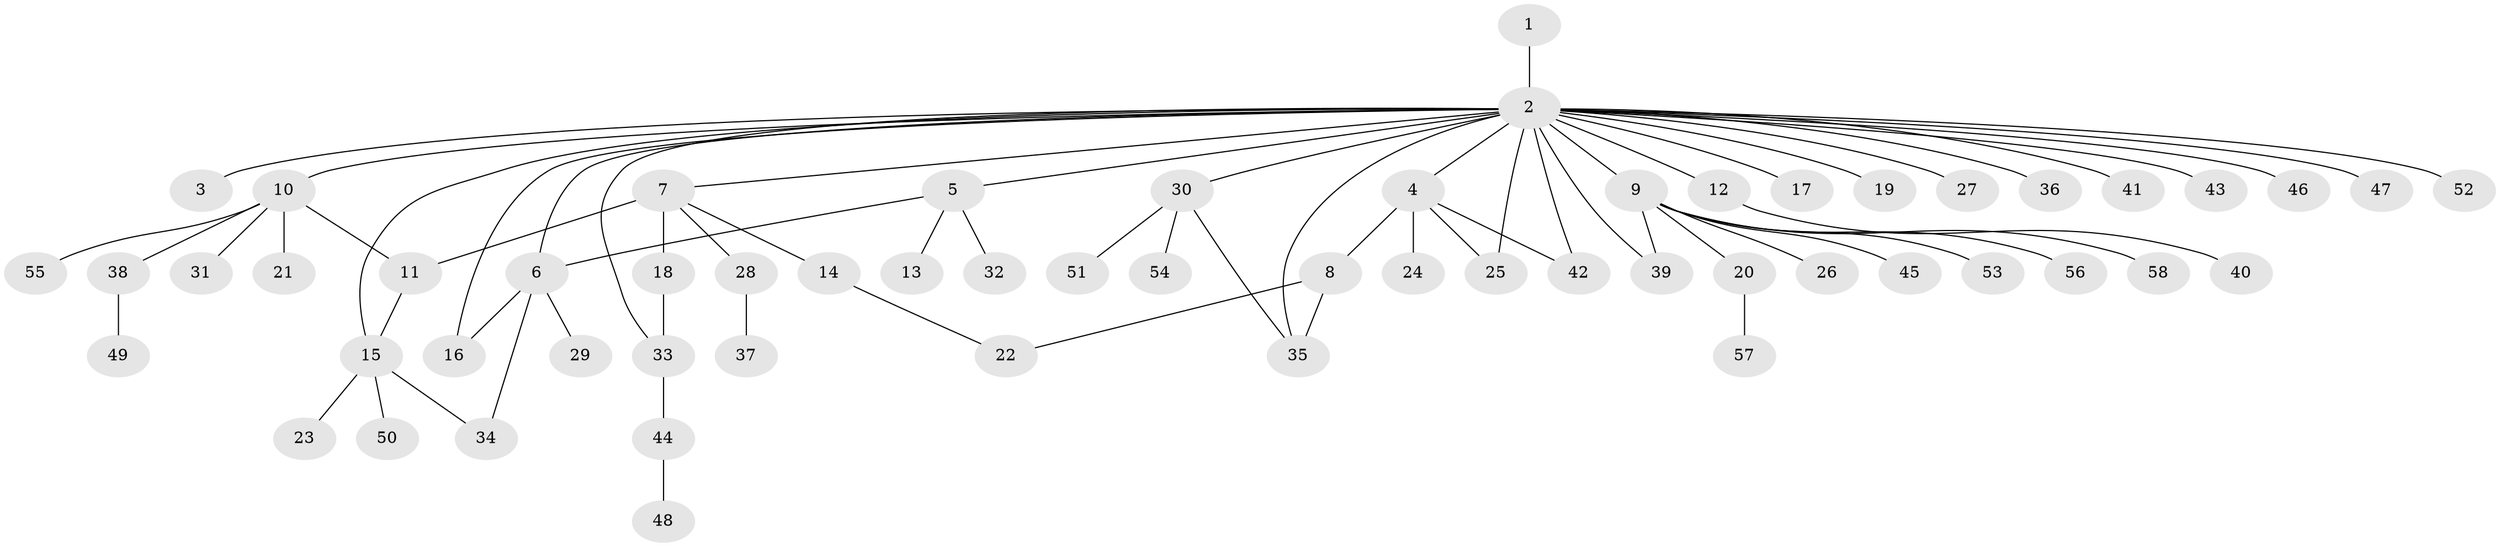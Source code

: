 // original degree distribution, {1: 0.6041666666666666, 29: 0.010416666666666666, 8: 0.010416666666666666, 5: 0.052083333333333336, 6: 0.020833333333333332, 10: 0.010416666666666666, 9: 0.010416666666666666, 7: 0.010416666666666666, 2: 0.1875, 3: 0.08333333333333333}
// Generated by graph-tools (version 1.1) at 2025/50/03/04/25 22:50:23]
// undirected, 58 vertices, 69 edges
graph export_dot {
  node [color=gray90,style=filled];
  1;
  2;
  3;
  4;
  5;
  6;
  7;
  8;
  9;
  10;
  11;
  12;
  13;
  14;
  15;
  16;
  17;
  18;
  19;
  20;
  21;
  22;
  23;
  24;
  25;
  26;
  27;
  28;
  29;
  30;
  31;
  32;
  33;
  34;
  35;
  36;
  37;
  38;
  39;
  40;
  41;
  42;
  43;
  44;
  45;
  46;
  47;
  48;
  49;
  50;
  51;
  52;
  53;
  54;
  55;
  56;
  57;
  58;
  1 -- 2 [weight=1.0];
  2 -- 3 [weight=1.0];
  2 -- 4 [weight=1.0];
  2 -- 5 [weight=1.0];
  2 -- 6 [weight=1.0];
  2 -- 7 [weight=1.0];
  2 -- 9 [weight=1.0];
  2 -- 10 [weight=1.0];
  2 -- 12 [weight=1.0];
  2 -- 15 [weight=1.0];
  2 -- 16 [weight=1.0];
  2 -- 17 [weight=1.0];
  2 -- 19 [weight=1.0];
  2 -- 25 [weight=1.0];
  2 -- 27 [weight=1.0];
  2 -- 30 [weight=1.0];
  2 -- 33 [weight=1.0];
  2 -- 35 [weight=1.0];
  2 -- 36 [weight=1.0];
  2 -- 39 [weight=1.0];
  2 -- 41 [weight=1.0];
  2 -- 42 [weight=1.0];
  2 -- 43 [weight=1.0];
  2 -- 46 [weight=1.0];
  2 -- 47 [weight=1.0];
  2 -- 52 [weight=1.0];
  4 -- 8 [weight=1.0];
  4 -- 24 [weight=4.0];
  4 -- 25 [weight=1.0];
  4 -- 42 [weight=1.0];
  5 -- 6 [weight=1.0];
  5 -- 13 [weight=1.0];
  5 -- 32 [weight=1.0];
  6 -- 16 [weight=1.0];
  6 -- 29 [weight=1.0];
  6 -- 34 [weight=1.0];
  7 -- 11 [weight=4.0];
  7 -- 14 [weight=1.0];
  7 -- 18 [weight=1.0];
  7 -- 28 [weight=1.0];
  8 -- 22 [weight=1.0];
  8 -- 35 [weight=2.0];
  9 -- 20 [weight=1.0];
  9 -- 26 [weight=1.0];
  9 -- 39 [weight=1.0];
  9 -- 45 [weight=1.0];
  9 -- 53 [weight=1.0];
  9 -- 56 [weight=1.0];
  9 -- 58 [weight=1.0];
  10 -- 11 [weight=1.0];
  10 -- 21 [weight=1.0];
  10 -- 31 [weight=1.0];
  10 -- 38 [weight=1.0];
  10 -- 55 [weight=1.0];
  11 -- 15 [weight=1.0];
  12 -- 40 [weight=1.0];
  14 -- 22 [weight=1.0];
  15 -- 23 [weight=1.0];
  15 -- 34 [weight=1.0];
  15 -- 50 [weight=1.0];
  18 -- 33 [weight=3.0];
  20 -- 57 [weight=1.0];
  28 -- 37 [weight=1.0];
  30 -- 35 [weight=1.0];
  30 -- 51 [weight=1.0];
  30 -- 54 [weight=1.0];
  33 -- 44 [weight=1.0];
  38 -- 49 [weight=1.0];
  44 -- 48 [weight=3.0];
}
